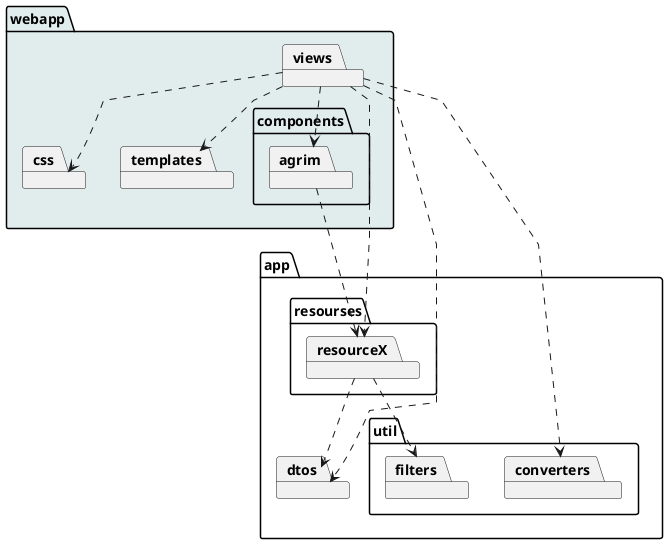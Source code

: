 @startuml
skinparam linetype polyline



package app {

    package resourses {
        package resourceX
    }

    package util {
        package converters
        package filters
    }

    package dtos

}

package webapp #e1eced {
    package views

    package components {
        package agrim {

        }
    }

    package css

    package templates

}

views ..> templates
views ..> agrim
views ..> css
views .down.> resourceX
views .down.> converters
agrim .down.> resourceX
views .down.> dtos
resourceX ..> dtos
resourceX ..> filters


@enduml
